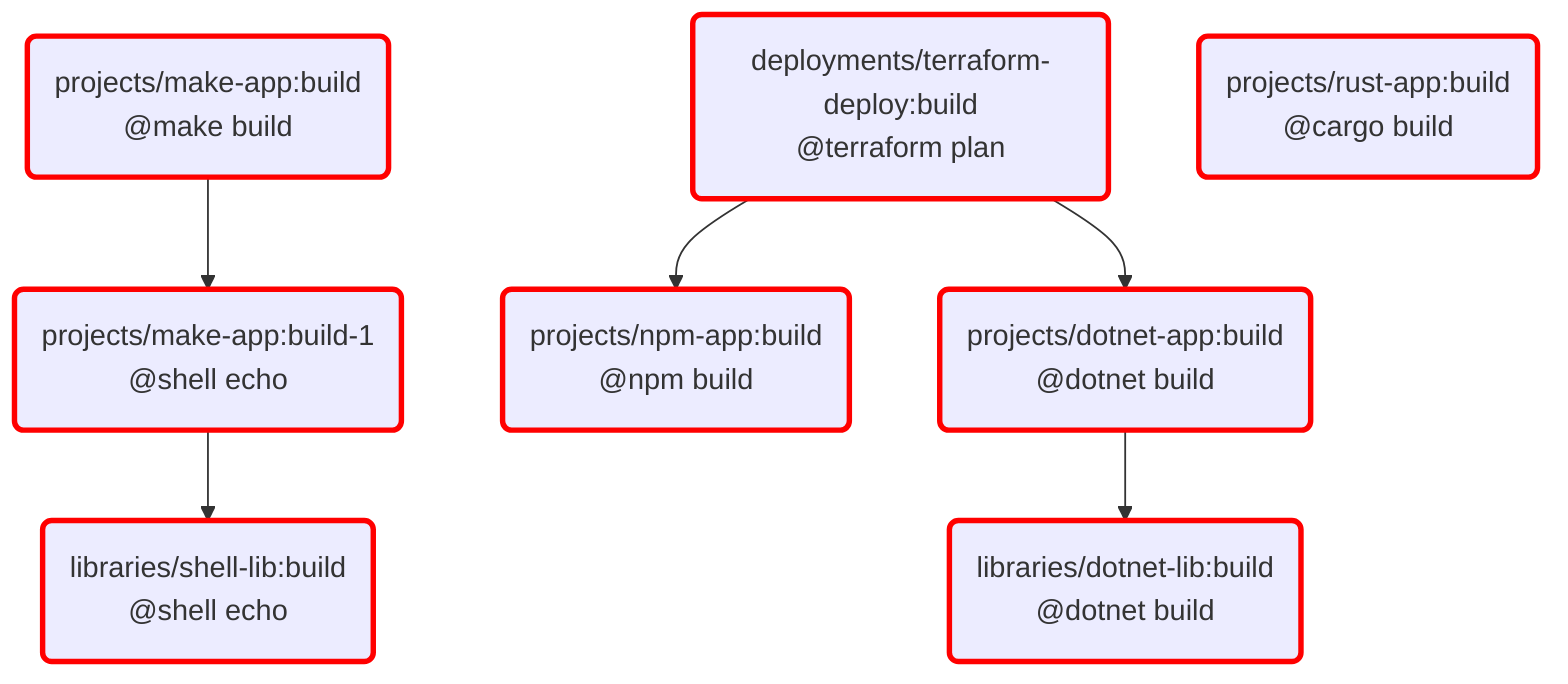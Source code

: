flowchart TD
classDef forced stroke:red,stroke-width:3px
classDef required stroke:orange,stroke-width:3px
classDef selected stroke:black,stroke-width:3px
projects/make-app:build("projects/make-app:build
@make build")
projects/make-app:build --> projects/make-app:build-1
class projects/make-app:build forced
projects/npm-app:build("projects/npm-app:build
@npm build")
class projects/npm-app:build forced
deployments/terraform-deploy:build("deployments/terraform-deploy:build
@terraform plan")
deployments/terraform-deploy:build --> projects/dotnet-app:build
deployments/terraform-deploy:build --> projects/npm-app:build
class deployments/terraform-deploy:build forced
libraries/shell-lib:build("libraries/shell-lib:build
@shell echo")
projects/make-app:build-1("projects/make-app:build-1
@shell echo")
class libraries/shell-lib:build forced
projects/make-app:build-1 --> libraries/shell-lib:build
class projects/make-app:build-1 forced
projects/rust-app:build("projects/rust-app:build
@cargo build")
class projects/rust-app:build forced
libraries/dotnet-lib:build("libraries/dotnet-lib:build
@dotnet build")
projects/dotnet-app:build("projects/dotnet-app:build
@dotnet build")
class libraries/dotnet-lib:build forced
projects/dotnet-app:build --> libraries/dotnet-lib:build
class projects/dotnet-app:build forced